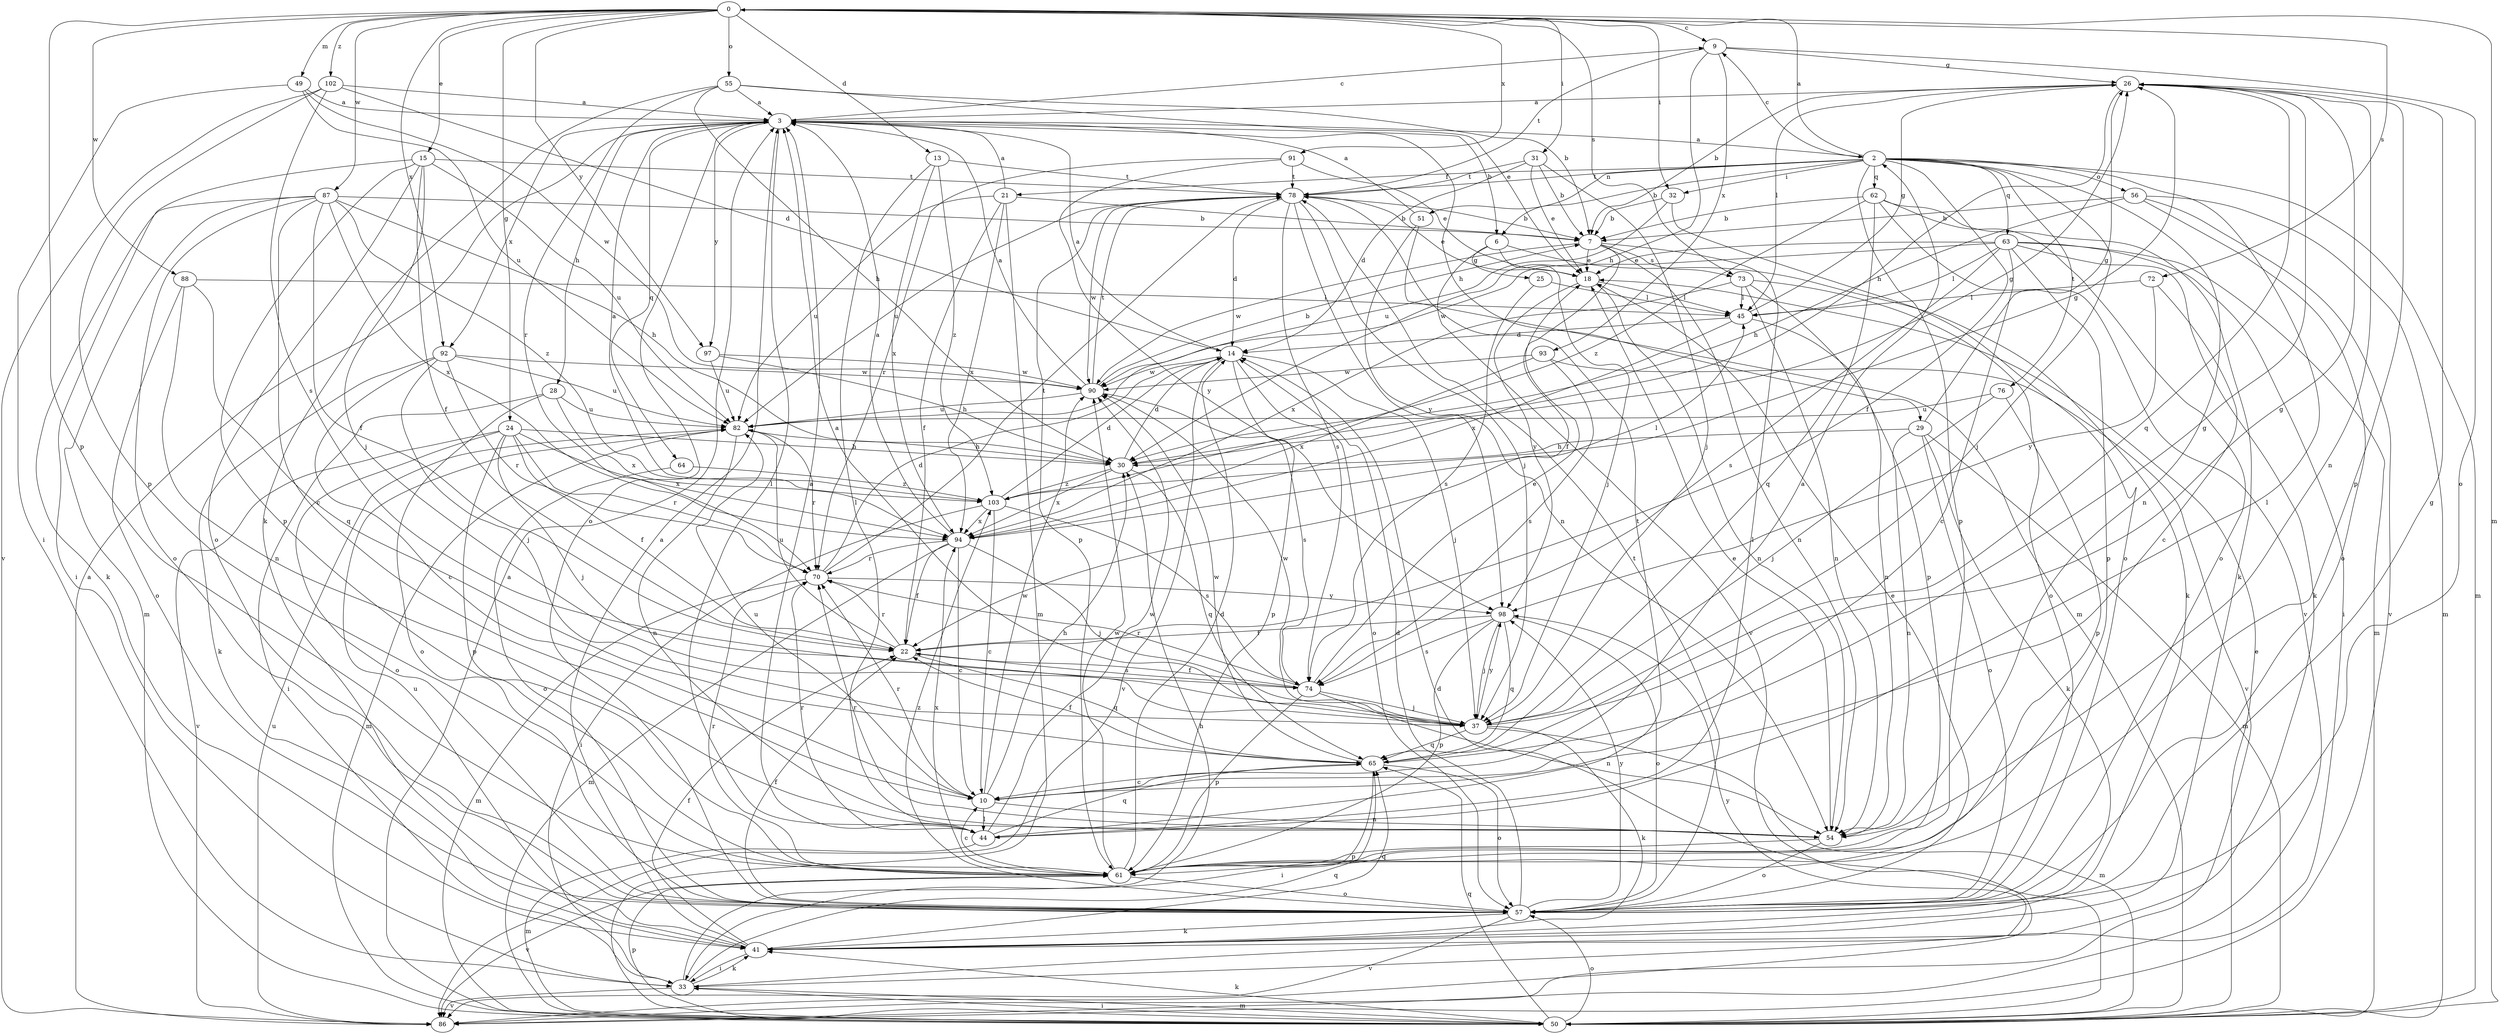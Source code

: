 strict digraph  {
0;
2;
3;
6;
7;
9;
10;
13;
14;
15;
18;
21;
22;
24;
25;
26;
28;
29;
30;
31;
32;
33;
37;
41;
44;
45;
49;
50;
51;
54;
55;
56;
57;
61;
62;
63;
64;
65;
70;
72;
73;
74;
76;
78;
82;
86;
87;
88;
90;
91;
92;
93;
94;
97;
98;
102;
103;
0 -> 9  [label=c];
0 -> 13  [label=d];
0 -> 15  [label=e];
0 -> 24  [label=g];
0 -> 31  [label=i];
0 -> 32  [label=i];
0 -> 49  [label=m];
0 -> 50  [label=m];
0 -> 55  [label=o];
0 -> 61  [label=p];
0 -> 72  [label=s];
0 -> 73  [label=s];
0 -> 87  [label=w];
0 -> 88  [label=w];
0 -> 91  [label=x];
0 -> 92  [label=x];
0 -> 97  [label=y];
0 -> 102  [label=z];
2 -> 0  [label=a];
2 -> 6  [label=b];
2 -> 9  [label=c];
2 -> 21  [label=f];
2 -> 22  [label=f];
2 -> 32  [label=i];
2 -> 37  [label=j];
2 -> 44  [label=l];
2 -> 50  [label=m];
2 -> 51  [label=n];
2 -> 54  [label=n];
2 -> 56  [label=o];
2 -> 61  [label=p];
2 -> 62  [label=q];
2 -> 63  [label=q];
2 -> 76  [label=t];
2 -> 78  [label=t];
3 -> 2  [label=a];
3 -> 6  [label=b];
3 -> 9  [label=c];
3 -> 28  [label=h];
3 -> 29  [label=h];
3 -> 44  [label=l];
3 -> 57  [label=o];
3 -> 64  [label=q];
3 -> 92  [label=x];
3 -> 97  [label=y];
6 -> 25  [label=g];
6 -> 37  [label=j];
6 -> 41  [label=k];
6 -> 86  [label=v];
7 -> 18  [label=e];
7 -> 22  [label=f];
7 -> 44  [label=l];
7 -> 54  [label=n];
7 -> 73  [label=s];
7 -> 90  [label=w];
9 -> 26  [label=g];
9 -> 30  [label=h];
9 -> 57  [label=o];
9 -> 78  [label=t];
9 -> 93  [label=x];
10 -> 2  [label=a];
10 -> 30  [label=h];
10 -> 44  [label=l];
10 -> 54  [label=n];
10 -> 70  [label=r];
10 -> 82  [label=u];
10 -> 90  [label=w];
13 -> 44  [label=l];
13 -> 78  [label=t];
13 -> 94  [label=x];
13 -> 103  [label=z];
14 -> 3  [label=a];
14 -> 37  [label=j];
14 -> 57  [label=o];
14 -> 61  [label=p];
14 -> 86  [label=v];
14 -> 90  [label=w];
15 -> 22  [label=f];
15 -> 33  [label=i];
15 -> 37  [label=j];
15 -> 57  [label=o];
15 -> 61  [label=p];
15 -> 78  [label=t];
15 -> 82  [label=u];
18 -> 45  [label=l];
18 -> 54  [label=n];
18 -> 98  [label=y];
21 -> 3  [label=a];
21 -> 7  [label=b];
21 -> 22  [label=f];
21 -> 50  [label=m];
21 -> 82  [label=u];
21 -> 94  [label=x];
22 -> 65  [label=q];
22 -> 70  [label=r];
22 -> 74  [label=s];
22 -> 82  [label=u];
24 -> 22  [label=f];
24 -> 30  [label=h];
24 -> 37  [label=j];
24 -> 57  [label=o];
24 -> 61  [label=p];
24 -> 70  [label=r];
24 -> 86  [label=v];
24 -> 94  [label=x];
25 -> 45  [label=l];
25 -> 74  [label=s];
26 -> 3  [label=a];
26 -> 7  [label=b];
26 -> 30  [label=h];
26 -> 45  [label=l];
26 -> 54  [label=n];
26 -> 61  [label=p];
26 -> 65  [label=q];
28 -> 33  [label=i];
28 -> 57  [label=o];
28 -> 82  [label=u];
28 -> 94  [label=x];
29 -> 26  [label=g];
29 -> 30  [label=h];
29 -> 41  [label=k];
29 -> 50  [label=m];
29 -> 54  [label=n];
29 -> 57  [label=o];
30 -> 14  [label=d];
30 -> 26  [label=g];
30 -> 65  [label=q];
30 -> 94  [label=x];
30 -> 103  [label=z];
31 -> 7  [label=b];
31 -> 14  [label=d];
31 -> 18  [label=e];
31 -> 37  [label=j];
31 -> 78  [label=t];
32 -> 7  [label=b];
32 -> 57  [label=o];
32 -> 82  [label=u];
33 -> 30  [label=h];
33 -> 41  [label=k];
33 -> 50  [label=m];
33 -> 65  [label=q];
33 -> 86  [label=v];
33 -> 98  [label=y];
37 -> 3  [label=a];
37 -> 26  [label=g];
37 -> 41  [label=k];
37 -> 50  [label=m];
37 -> 65  [label=q];
37 -> 90  [label=w];
37 -> 98  [label=y];
41 -> 3  [label=a];
41 -> 22  [label=f];
41 -> 33  [label=i];
41 -> 65  [label=q];
41 -> 82  [label=u];
44 -> 3  [label=a];
44 -> 50  [label=m];
44 -> 65  [label=q];
44 -> 70  [label=r];
44 -> 78  [label=t];
44 -> 90  [label=w];
45 -> 14  [label=d];
45 -> 26  [label=g];
45 -> 54  [label=n];
45 -> 94  [label=x];
49 -> 3  [label=a];
49 -> 33  [label=i];
49 -> 82  [label=u];
49 -> 90  [label=w];
50 -> 3  [label=a];
50 -> 14  [label=d];
50 -> 18  [label=e];
50 -> 33  [label=i];
50 -> 41  [label=k];
50 -> 57  [label=o];
50 -> 61  [label=p];
50 -> 65  [label=q];
51 -> 3  [label=a];
51 -> 50  [label=m];
51 -> 98  [label=y];
54 -> 18  [label=e];
54 -> 57  [label=o];
54 -> 61  [label=p];
54 -> 70  [label=r];
55 -> 3  [label=a];
55 -> 7  [label=b];
55 -> 18  [label=e];
55 -> 30  [label=h];
55 -> 41  [label=k];
55 -> 70  [label=r];
56 -> 7  [label=b];
56 -> 30  [label=h];
56 -> 50  [label=m];
56 -> 57  [label=o];
56 -> 86  [label=v];
57 -> 14  [label=d];
57 -> 18  [label=e];
57 -> 22  [label=f];
57 -> 26  [label=g];
57 -> 41  [label=k];
57 -> 78  [label=t];
57 -> 86  [label=v];
57 -> 98  [label=y];
57 -> 103  [label=z];
61 -> 10  [label=c];
61 -> 14  [label=d];
61 -> 57  [label=o];
61 -> 70  [label=r];
61 -> 86  [label=v];
61 -> 90  [label=w];
61 -> 94  [label=x];
62 -> 7  [label=b];
62 -> 41  [label=k];
62 -> 57  [label=o];
62 -> 65  [label=q];
62 -> 86  [label=v];
62 -> 103  [label=z];
63 -> 10  [label=c];
63 -> 18  [label=e];
63 -> 33  [label=i];
63 -> 41  [label=k];
63 -> 45  [label=l];
63 -> 50  [label=m];
63 -> 61  [label=p];
63 -> 74  [label=s];
63 -> 90  [label=w];
64 -> 57  [label=o];
64 -> 103  [label=z];
65 -> 10  [label=c];
65 -> 22  [label=f];
65 -> 26  [label=g];
65 -> 33  [label=i];
65 -> 57  [label=o];
65 -> 90  [label=w];
70 -> 14  [label=d];
70 -> 50  [label=m];
70 -> 78  [label=t];
70 -> 98  [label=y];
72 -> 10  [label=c];
72 -> 45  [label=l];
72 -> 98  [label=y];
73 -> 45  [label=l];
73 -> 54  [label=n];
73 -> 57  [label=o];
73 -> 61  [label=p];
73 -> 94  [label=x];
74 -> 18  [label=e];
74 -> 22  [label=f];
74 -> 37  [label=j];
74 -> 54  [label=n];
74 -> 61  [label=p];
74 -> 70  [label=r];
76 -> 37  [label=j];
76 -> 61  [label=p];
76 -> 82  [label=u];
78 -> 7  [label=b];
78 -> 14  [label=d];
78 -> 18  [label=e];
78 -> 37  [label=j];
78 -> 54  [label=n];
78 -> 61  [label=p];
78 -> 74  [label=s];
78 -> 82  [label=u];
78 -> 90  [label=w];
82 -> 30  [label=h];
82 -> 50  [label=m];
82 -> 54  [label=n];
82 -> 70  [label=r];
86 -> 3  [label=a];
86 -> 82  [label=u];
87 -> 7  [label=b];
87 -> 10  [label=c];
87 -> 22  [label=f];
87 -> 30  [label=h];
87 -> 41  [label=k];
87 -> 50  [label=m];
87 -> 57  [label=o];
87 -> 94  [label=x];
87 -> 103  [label=z];
88 -> 45  [label=l];
88 -> 54  [label=n];
88 -> 57  [label=o];
88 -> 65  [label=q];
90 -> 3  [label=a];
90 -> 7  [label=b];
90 -> 74  [label=s];
90 -> 78  [label=t];
90 -> 82  [label=u];
91 -> 18  [label=e];
91 -> 70  [label=r];
91 -> 78  [label=t];
91 -> 98  [label=y];
92 -> 10  [label=c];
92 -> 37  [label=j];
92 -> 41  [label=k];
92 -> 70  [label=r];
92 -> 82  [label=u];
92 -> 90  [label=w];
93 -> 74  [label=s];
93 -> 86  [label=v];
93 -> 90  [label=w];
93 -> 94  [label=x];
94 -> 3  [label=a];
94 -> 10  [label=c];
94 -> 22  [label=f];
94 -> 37  [label=j];
94 -> 45  [label=l];
94 -> 50  [label=m];
94 -> 70  [label=r];
97 -> 30  [label=h];
97 -> 82  [label=u];
97 -> 90  [label=w];
98 -> 22  [label=f];
98 -> 37  [label=j];
98 -> 57  [label=o];
98 -> 61  [label=p];
98 -> 65  [label=q];
98 -> 74  [label=s];
102 -> 3  [label=a];
102 -> 14  [label=d];
102 -> 61  [label=p];
102 -> 74  [label=s];
102 -> 86  [label=v];
103 -> 3  [label=a];
103 -> 10  [label=c];
103 -> 14  [label=d];
103 -> 26  [label=g];
103 -> 33  [label=i];
103 -> 74  [label=s];
103 -> 94  [label=x];
}
